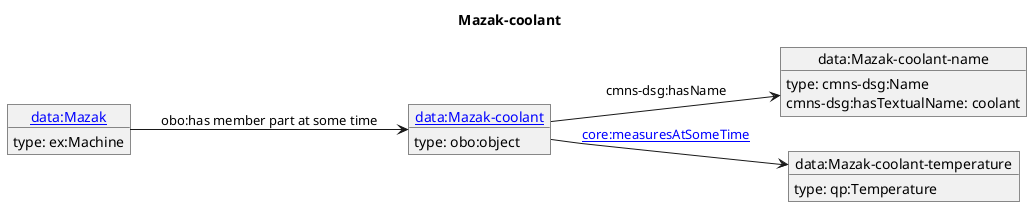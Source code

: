 @startuml
skinparam linetype polyline
left to right direction
title Mazak-coolant
object "[[./Mazak-coolant.html data:Mazak-coolant]]" as o1 {
 type: obo:object 
}
object "data:Mazak-coolant-name" as o2 {
 type: cmns-dsg:Name 
}
object "data:Mazak-coolant-temperature" as o3 {
 type: qp:Temperature 
}
object "[[./Mazak.html data:Mazak]]" as o4 {
 type: ex:Machine 
}
o1 --> o2 : cmns-dsg:hasName
o2 : cmns-dsg:hasTextualName: coolant
o1 --> o3 : [[https://spec.industrialontologies.org/ontology/core/Core/measuresAtSomeTime core:measuresAtSomeTime]]
o4 --> o1 : obo:has member part at some time
@enduml
